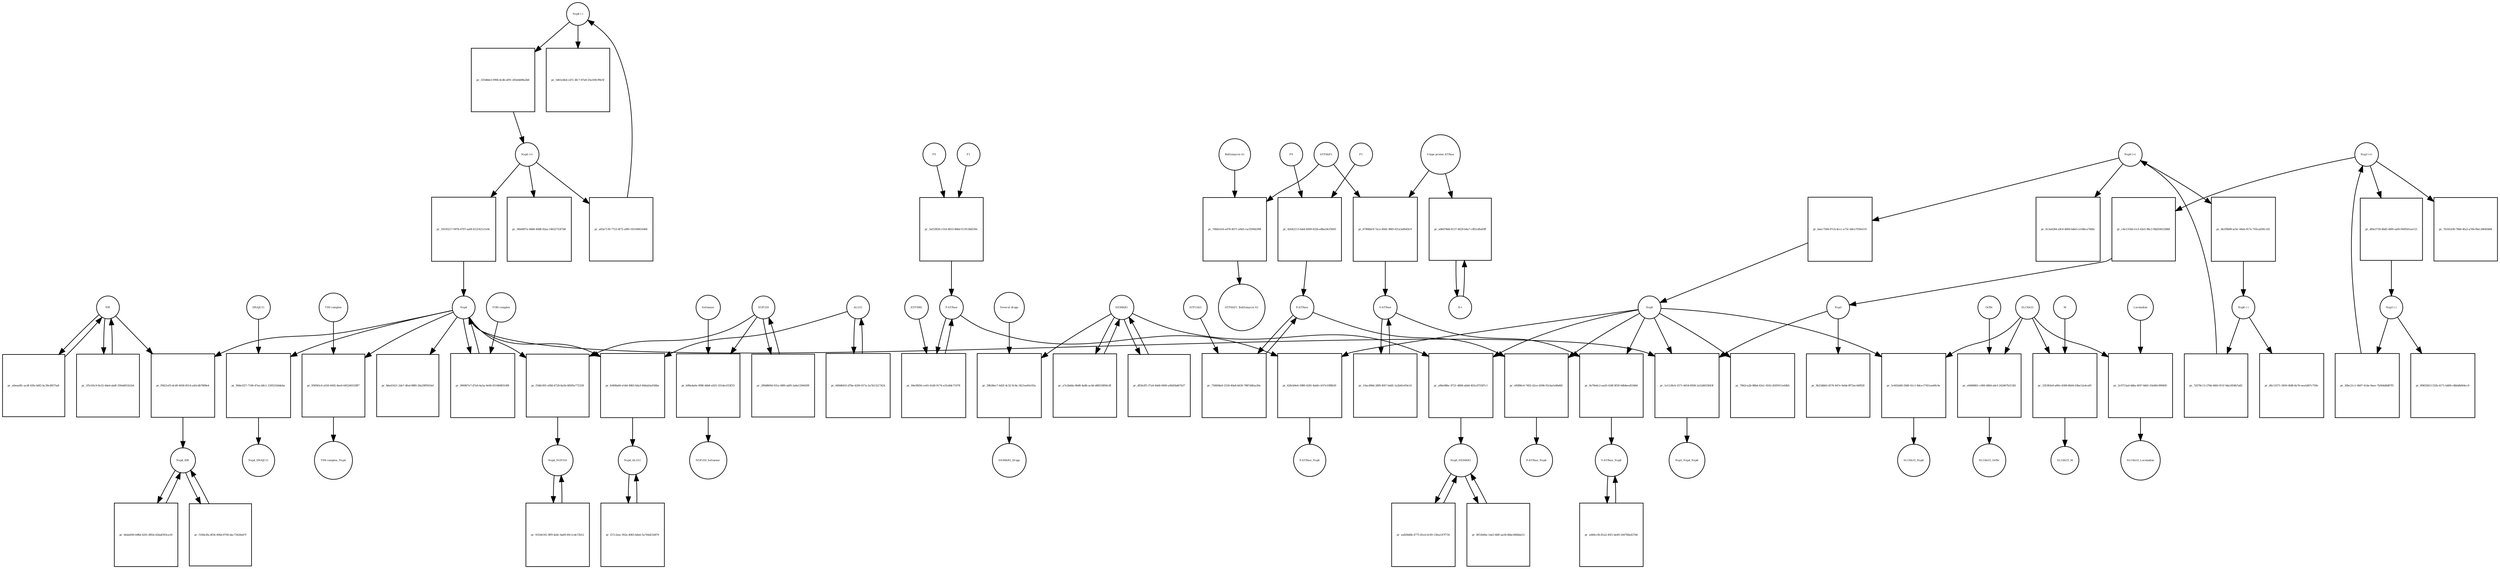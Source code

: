 strict digraph  {
"Nsp4 (-)" [annotation=urn_miriam_pubmed_32353859, bipartite=0, cls="nucleic acid feature", fontsize=4, label="Nsp4 (-)", shape=circle];
"pr_33548de3-f90b-4cdb-af91-283ebb98a2b6" [annotation="", bipartite=1, cls=process, fontsize=4, label="pr_33548de3-f90b-4cdb-af91-283ebb98a2b6", shape=square];
"Nsp4 (+)" [annotation=urn_miriam_pubmed_32353859, bipartite=0, cls="nucleic acid feature", fontsize=4, label="Nsp4 (+)", shape=circle];
"pr_18193217-0978-4707-aa0f-612142121e9c" [annotation="", bipartite=1, cls=process, fontsize=4, label="pr_18193217-0978-4707-aa0f-612142121e9c", shape=square];
Nsp4 [annotation="urn_miriam_ncbiprotein_BCD58761|urn_miriam_taxonomy_2697049", bipartite=0, cls=macromolecule, fontsize=4, label=Nsp4, shape=circle];
"pr_8da41621-2de7-4fed-88f6-30a29f9503ef" [annotation="", bipartite=1, cls=process, fontsize=4, label="pr_8da41621-2de7-4fed-88f6-30a29f9503ef", shape=square];
"pr_366d497a-0d68-40d8-92aa-14632753f7d8" [annotation="", bipartite=1, cls=process, fontsize=4, label="pr_366d497a-0d68-40d8-92aa-14632753f7d8", shape=square];
"pr_f9421ef3-dcd9-4036-8514-a45cdb7889e4" [annotation="", bipartite=1, cls=process, fontsize=4, label="pr_f9421ef3-dcd9-4036-8514-a45cdb7889e4", shape=square];
IDE [annotation="urn_miriam_uniprot_P14735|urn_miriam_pubmed_32353859|urn_miriam_doi_10.1210%2Fmend-4-8-1125|urn_miriam_taxonomy_10116", bipartite=0, cls=macromolecule, fontsize=4, label=IDE, shape=circle];
Nsp4_IDE [annotation="", bipartite=0, cls=complex, fontsize=4, label=Nsp4_IDE, shape=circle];
"pr_f169a3fa-df34-494d-8700-dac73426e67f" [annotation="", bipartite=1, cls=process, fontsize=4, label="pr_f169a3fa-df34-494d-8700-dac73426e67f", shape=square];
"pr_f548c001-ef8d-4728-8a5b-6f695e772328" [annotation="", bipartite=1, cls=process, fontsize=4, label="pr_f548c001-ef8d-4728-8a5b-6f695e772328", shape=square];
NUP210 [annotation="urn_miriam_uniprot_Q8TEM1|urn_miriam_pubmed_14517331", bipartite=0, cls=macromolecule, fontsize=4, label=NUP210, shape=circle];
Nsp4_NUP210 [annotation=urn_miriam_pubmed_14517331, bipartite=0, cls=complex, fontsize=4, label=Nsp4_NUP210, shape=circle];
"pr_bfabef60-b98d-4201-885d-42ba8393ca18" [annotation="", bipartite=1, cls=process, fontsize=4, label="pr_bfabef60-b98d-4201-885d-42ba8393ca18", shape=square];
"pr_90de1f27-7184-47ea-b8c1-159521b9deba" [annotation="", bipartite=1, cls=process, fontsize=4, label="pr_90de1f27-7184-47ea-b8c1-159521b9deba", shape=square];
DNAJC11 [annotation="urn_miriam_uniprot_Q9NVH1|urn_miriam_pubmed_32353859|urn_miriam_pubmed_25997101", bipartite=0, cls=macromolecule, fontsize=4, label=DNAJC11, shape=circle];
Nsp4_DNAJC11 [annotation="urn_miriam_pubmed_25997101|urn_miriam_pubmed_32353859", bipartite=0, cls=complex, fontsize=4, label=Nsp4_DNAJC11, shape=circle];
"pr_931b6145-3ff9-4a8c-ba69-49c1cde72b12" [annotation="", bipartite=1, cls=process, fontsize=4, label="pr_931b6145-3ff9-4a8c-ba69-49c1cde72b12", shape=square];
"pr_fe808a66-e54d-4983-b9a3-40dab5a936be" [annotation="", bipartite=1, cls=process, fontsize=4, label="pr_fe808a66-e54d-4983-b9a3-40dab5a936be", shape=square];
ALG11 [annotation="urn_miriam_uniprot_Q2TAA5|urn_miriam_pubmed_20080937", bipartite=0, cls=macromolecule, fontsize=4, label=ALG11, shape=circle];
Nsp4_ALG11 [annotation=urn_miriam_pubmed_20080937, bipartite=0, cls=complex, fontsize=4, label=Nsp4_ALG11, shape=circle];
"pr_a83a7130-7723-4f72-a9f6-163180616466" [annotation="", bipartite=1, cls=process, fontsize=4, label="pr_a83a7130-7723-4f72-a9f6-163180616466", shape=square];
"pr_5461e4b4-cd7c-4fc7-87a8-25a169c99e5f" [annotation="", bipartite=1, cls=process, fontsize=4, label="pr_5461e4b4-cd7c-4fc7-87a8-25a169c99e5f", shape=square];
"Nsp6 (-)" [annotation=urn_miriam_pubmed_32353859, bipartite=0, cls="nucleic acid feature", fontsize=4, label="Nsp6 (-)", shape=circle];
"pr_7d378c13-27bb-46fd-911f-9da1854b7a82" [annotation="", bipartite=1, cls=process, fontsize=4, label="pr_7d378c13-27bb-46fd-911f-9da1854b7a82", shape=square];
"Nsp6 (+)" [annotation=urn_miriam_pubmed_32353859, bipartite=0, cls="nucleic acid feature", fontsize=4, label="Nsp6 (+)", shape=circle];
"pr_baec7584-97cb-4ccc-a73c-b8ce7f39e519" [annotation="", bipartite=1, cls=process, fontsize=4, label="pr_baec7584-97cb-4ccc-a73c-b8ce7f39e519", shape=square];
Nsp6 [annotation="urn_miriam_taxonomy_2697049|urn_miriam_pubmed_32353859", bipartite=0, cls=macromolecule, fontsize=4, label=Nsp6, shape=circle];
"pr_7862ca2b-88bd-43e1-9242-d505911e0db5" [annotation="", bipartite=1, cls=process, fontsize=4, label="pr_7862ca2b-88bd-43e1-9242-d505911e0db5", shape=square];
"pr_0c3a4284-a9c0-4660-bde0-ce54bca74d6c" [annotation="", bipartite=1, cls=process, fontsize=4, label="pr_0c3a4284-a9c0-4660-bde0-ce54bca74d6c", shape=square];
"pr_428cb9e6-5980-4281-8ab8-c037e10f8b59" [annotation="", bipartite=1, cls=process, fontsize=4, label="pr_428cb9e6-5980-4281-8ab8-c037e10f8b59", shape=square];
"F-ATPase" [annotation=urn_miriam_uniprot_O75964, bipartite=0, cls=complex, fontsize=4, label="F-ATPase", shape=circle];
"F-ATPase_Nsp6" [annotation="", bipartite=0, cls=complex, fontsize=4, label="F-ATPase_Nsp6", shape=circle];
"pr_ef6f86c4-7492-42ce-b596-92cba5e8bd65" [annotation="", bipartite=1, cls=process, fontsize=4, label="pr_ef6f86c4-7492-42ce-b596-92cba5e8bd65", shape=square];
"P-ATPase" [annotation="", bipartite=0, cls=complex, fontsize=4, label="P-ATPase", shape=circle];
"P-ATPase_Nsp6" [annotation="", bipartite=0, cls=complex, fontsize=4, label="P-ATPase_Nsp6", shape=circle];
"pr_a9be98bc-9721-4808-abb4-403cd75587c1" [annotation="", bipartite=1, cls=process, fontsize=4, label="pr_a9be98bc-9721-4808-abb4-403cd75587c1", shape=square];
SIGMAR1 [annotation="urn_miriam_uniprot_Q99720|urn_miriam_doi_10.1074%2Fjbc.272.43.27107|urn_miriam_pubmed_32353859|urn_miriam_pubmed_10406945", bipartite=0, cls=macromolecule, fontsize=4, label=SIGMAR1, shape=circle];
Nsp6_SIGMAR1 [annotation=urn_miriam_pubmed_10406945, bipartite=0, cls=complex, fontsize=4, label=Nsp6_SIGMAR1, shape=circle];
"pr_8f51b66e-1da5-4bff-aa58-8bbc066bbe53" [annotation="", bipartite=1, cls=process, fontsize=4, label="pr_8f51b66e-1da5-4bff-aa58-8bbc066bbe53", shape=square];
"pr_9e78e6c2-aed3-434f-8f30-0db8eed5348d" [annotation="", bipartite=1, cls=process, fontsize=4, label="pr_9e78e6c2-aed3-434f-8f30-0db8eed5348d", shape=square];
"V-ATPase" [annotation=urn_miriam_uniprot_Q15904, bipartite=0, cls=complex, fontsize=4, label="V-ATPase", shape=circle];
"V-ATPase_Nsp6" [annotation=urn_miriam_uniprot_Q15904, bipartite=0, cls=complex, fontsize=4, label="V-ATPase_Nsp6", shape=circle];
"pr_4b1f9b09-acbc-44eb-917e-705cad30c1d3" [annotation="", bipartite=1, cls=process, fontsize=4, label="pr_4b1f9b09-acbc-44eb-917e-705cad30c1d3", shape=square];
"pr_d0c15571-5850-4fd8-8a76-eea5d07c759e" [annotation="", bipartite=1, cls=process, fontsize=4, label="pr_d0c15571-5850-4fd8-8a76-eea5d07c759e", shape=square];
"pr_95f945c4-a556-4492-8ee9-64524051f8f7" [annotation="", bipartite=1, cls=process, fontsize=4, label="pr_95f945c4-a556-4492-8ee9-64524051f8f7", shape=square];
"TIM complex" [annotation="", bipartite=0, cls=complex, fontsize=4, label="TIM complex", shape=circle];
"TIM complex_Nsp4" [annotation=urn_miriam_pubmed_32353859, bipartite=0, cls=complex, fontsize=4, label="TIM complex_Nsp4", shape=circle];
"pr_a0eea0fc-acdf-43fa-b6f2-bc39cdf475a8" [annotation="", bipartite=1, cls=process, fontsize=4, label="pr_a0eea0fc-acdf-43fa-b6f2-bc39cdf475a8", shape=square];
"Nsp3 (-)" [annotation=urn_miriam_pubmed_32353859, bipartite=0, cls="nucleic acid feature", fontsize=4, label="Nsp3 (-)", shape=circle];
"pr_30bc21c1-0b07-41de-9aee-7b564d8d87f5" [annotation="", bipartite=1, cls=process, fontsize=4, label="pr_30bc21c1-0b07-41de-9aee-7b564d8d87f5", shape=square];
"Nsp3 (+)" [annotation=urn_miriam_pubmed_32353859, bipartite=0, cls="nucleic acid feature", fontsize=4, label="Nsp3 (+)", shape=circle];
"pr_df4e3730-4bd5-48f4-aaf6-f449541ae121" [annotation="", bipartite=1, cls=process, fontsize=4, label="pr_df4e3730-4bd5-48f4-aaf6-f449541ae121", shape=square];
"pr_c4e1318d-e1cf-42e5-9bc2-f8d2045328b8" [annotation="", bipartite=1, cls=process, fontsize=4, label="pr_c4e1318d-e1cf-42e5-9bc2-f8d2045328b8", shape=square];
Nsp3 [annotation="urn_miriam_taxonomy_2697049|urn_miriam_pubmed_32353859", bipartite=0, cls=macromolecule, fontsize=4, label=Nsp3, shape=circle];
"pr_89835813-f32b-4171-b489-c8b6db064cc9" [annotation="", bipartite=1, cls=process, fontsize=4, label="pr_89835813-f32b-4171-b489-c8b6db064cc9", shape=square];
"pr_7b161d36-78d4-4fa3-a76b-f6ec266458d4" [annotation="", bipartite=1, cls=process, fontsize=4, label="pr_7b161d36-78d4-4fa3-a76b-f6ec266458d4", shape=square];
"pr_9b33db83-d576-447e-9ebb-9f72ec44f928" [annotation="", bipartite=1, cls=process, fontsize=4, label="pr_9b33db83-d576-447e-9ebb-9f72ec44f928", shape=square];
"pr_1e1128cb-5571-4654-8508-2a52d655843f" [annotation="", bipartite=1, cls=process, fontsize=4, label="pr_1e1128cb-5571-4654-8508-2a52d655843f", shape=square];
Nsp3_Nsp4_Nsp6 [annotation="urn_miriam_pubmed_32353859|urn_miriam_pubmed_29128390|urn_miriam_doi_10.1016%2Fj.virol.2017.07.019|urn_miriam_taxonomy_694009", bipartite=0, cls=complex, fontsize=4, label=Nsp3_Nsp4_Nsp6, shape=circle];
"pr_b99a4a0e-0f88-44b8-a925-331dec033f33" [annotation="", bipartite=1, cls=process, fontsize=4, label="pr_b99a4a0e-0f88-44b8-a925-331dec033f33", shape=square];
Selinexor [annotation=urn_miriam_pubmed_32353859, bipartite=0, cls="simple chemical", fontsize=4, label=Selinexor, shape=circle];
NUP210_Selinexor [annotation=urn_miriam_pubmed_32353859, bipartite=0, cls=complex, fontsize=4, label=NUP210_Selinexor, shape=circle];
"pr_5c602d48-29d0-41c1-8dce-f7451ee69c0e" [annotation="", bipartite=1, cls=process, fontsize=4, label="pr_5c602d48-29d0-41c1-8dce-f7451ee69c0e", shape=square];
SLC6A15 [annotation="urn_miriam_pubmed_32353859|urn_miriam_uniprot_Q8IY34", bipartite=0, cls=macromolecule, fontsize=4, label=SLC6A15, shape=circle];
SLC6A15_Nsp6 [annotation=urn_miriam_pubmed_32353859, bipartite=0, cls=complex, fontsize=4, label=SLC6A15_Nsp6, shape=circle];
"pr_e8468861-c000-48b0-a6cf-242467b313fd" [annotation="", bipartite=1, cls=process, fontsize=4, label="pr_e8468861-c000-48b0-a6cf-242467b313fd", shape=square];
Orf9c [annotation=urn_miriam_taxonomy_2697049, bipartite=0, cls=macromolecule, fontsize=4, label=Orf9c, shape=circle];
SLC6A15_Orf9c [annotation=urn_miriam_pubmed_32353859, bipartite=0, cls=complex, fontsize=4, label=SLC6A15_Orf9c, shape=circle];
"pr_335383e9-a80e-4308-8b04-03be12e4cef6" [annotation="", bipartite=1, cls=process, fontsize=4, label="pr_335383e9-a80e-4308-8b04-03be12e4cef6", shape=square];
M [annotation=urn_miriam_taxonomy_2697049, bipartite=0, cls=macromolecule, fontsize=4, label=M, shape=circle];
SLC6A15_M [annotation=urn_miriam_pubmed_32353859, bipartite=0, cls=complex, fontsize=4, label=SLC6A15_M, shape=circle];
"pr_3c0713ad-4dba-4f47-b8d1-03e80c099495" [annotation="", bipartite=1, cls=process, fontsize=4, label="pr_3c0713ad-4dba-4f47-b8d1-03e80c099495", shape=square];
Loratadine [annotation=urn_miriam_pubmed_123134323, bipartite=0, cls="simple chemical", fontsize=4, label=Loratadine, shape=circle];
SLC6A15_Loratadine [annotation="", bipartite=0, cls=complex, fontsize=4, label=SLC6A15_Loratadine, shape=circle];
ATP6AP1 [annotation="urn_miriam_uniprot_Q15904|urn_miriam_pubmed_27231034", bipartite=0, cls=macromolecule, fontsize=4, label=ATP6AP1, shape=circle];
"pr_70b0cb16-a478-4071-a9a9-cacf2944299f" [annotation="", bipartite=1, cls=process, fontsize=4, label="pr_70b0cb16-a478-4071-a9a9-cacf2944299f", shape=square];
"Bafilomycin A1" [annotation="", bipartite=0, cls="simple chemical", fontsize=4, label="Bafilomycin A1", shape=circle];
"ATP6AP1_Bafilomycin A1" [annotation="", bipartite=0, cls=complex, fontsize=4, label="ATP6AP1_Bafilomycin A1", shape=circle];
"Several drugs" [annotation="", bipartite=0, cls="simple chemical", fontsize=4, label="Several drugs", shape=circle];
"pr_39b38ec7-6d2f-4c32-9c9a-3421ee65c05a" [annotation="", bipartite=1, cls=process, fontsize=4, label="pr_39b38ec7-6d2f-4c32-9c9a-3421ee65c05a", shape=square];
SIGMAR1_Drugs [annotation=urn_miriam_pubmed_32353859, bipartite=0, cls=complex, fontsize=4, label=SIGMAR1_Drugs, shape=circle];
"pr_990907e7-d7a9-4a5a-9e94-0516698314f8" [annotation="", bipartite=1, cls=process, fontsize=4, label="pr_990907e7-d7a9-4a5a-9e94-0516698314f8", shape=square];
"TOM complex" [annotation="", bipartite=0, cls=complex, fontsize=4, label="TOM complex", shape=circle];
ATP13A3 [annotation=urn_miriam_uniprot_Q9H7F0, bipartite=0, cls=macromolecule, fontsize=4, label=ATP13A3, shape=circle];
"pr_750608a9-2530-40a8-b630-7887d4faa30e" [annotation="", bipartite=1, cls=process, fontsize=4, label="pr_750608a9-2530-40a8-b630-7887d4faa30e", shape=square];
P1 [annotation="", bipartite=0, cls=complex, fontsize=4, label=P1, shape=circle];
"pr_42642113-fab4-4009-822b-e8ba24cf3693" [annotation="", bipartite=1, cls=process, fontsize=4, label="pr_42642113-fab4-4009-822b-e8ba24cf3693", shape=square];
P0 [annotation="", bipartite=0, cls=complex, fontsize=4, label=P0, shape=circle];
"pr_289d869d-931a-48f6-abf0-2a6e129445f8" [annotation="", bipartite=1, cls=process, fontsize=4, label="pr_289d869d-931a-48f6-abf0-2a6e129445f8", shape=square];
"pr_1f5c65c9-0e32-44ed-abdf-1f9eb851b1b4" [annotation="", bipartite=1, cls=process, fontsize=4, label="pr_1f5c65c9-0e32-44ed-abdf-1f9eb851b1b4", shape=square];
"pr_a7e2bdda-9b08-4a8b-ac4d-d48518f60c8f" [annotation="", bipartite=1, cls=process, fontsize=4, label="pr_a7e2bdda-9b08-4a8b-ac4d-d48518f60c8f", shape=square];
"pr_df56cff1-f7a4-44d4-9490-a00d5bd67b37" [annotation="", bipartite=1, cls=process, fontsize=4, label="pr_df56cff1-f7a4-44d4-9490-a00d5bd67b37", shape=square];
"pr_ea828d6b-4775-45cd-b149-13fea147f734" [annotation="", bipartite=1, cls=process, fontsize=4, label="pr_ea828d6b-4775-45cd-b149-13fea147f734", shape=square];
"pr_f27c2eec-f02e-4083-b8a6-5a744d21b879" [annotation="", bipartite=1, cls=process, fontsize=4, label="pr_f27c2eec-f02e-4083-b8a6-5a744d21b879", shape=square];
"pr_669d6455-d7be-4200-917a-5a7b13217424" [annotation="", bipartite=1, cls=process, fontsize=4, label="pr_669d6455-d7be-4200-917a-5a7b13217424", shape=square];
"H+" [annotation="urn_miriam_obo.chebi_CHEBI%3A15378", bipartite=0, cls="simple chemical", fontsize=4, label="H+", shape=circle];
"pr_ad6d78dd-8137-4629-b4a7-c8f2cdfad3ff" [annotation="", bipartite=1, cls=process, fontsize=4, label="pr_ad6d78dd-8137-4629-b4a7-c8f2cdfad3ff", shape=square];
"V-type proton ATPase" [annotation="urn_miriam_obo.go_GO%3A0046611", bipartite=0, cls=complex, fontsize=4, label="V-type proton ATPase", shape=circle];
"pr_6790bbc9-7ace-40d1-96f0-921a3a80d3c9" [annotation="", bipartite=1, cls=process, fontsize=4, label="pr_6790bbc9-7ace-40d1-96f0-921a3a80d3c9", shape=square];
"pr_10acd96d-28f8-4f47-b4d5-1a2b41e93e14" [annotation="", bipartite=1, cls=process, fontsize=4, label="pr_10acd96d-28f8-4f47-b4d5-1a2b41e93e14", shape=square];
"pr_a446ccfb-81a2-45f1-be49-544708a437b6" [annotation="", bipartite=1, cls=process, fontsize=4, label="pr_a446ccfb-81a2-45f1-be49-544708a437b6", shape=square];
ATP5MG [annotation=urn_miriam_uniprot_O75964, bipartite=0, cls=macromolecule, fontsize=4, label=ATP5MG, shape=circle];
"pr_94e3f656-ce65-41d0-9174-a31e8dc71078" [annotation="", bipartite=1, cls=process, fontsize=4, label="pr_94e3f656-ce65-41d0-9174-a31e8dc71078", shape=square];
F1 [annotation="", bipartite=0, cls=complex, fontsize=4, label=F1, shape=circle];
"pr_5af33826-c51d-4833-86bd-f119136d330c" [annotation="", bipartite=1, cls=process, fontsize=4, label="pr_5af33826-c51d-4833-86bd-f119136d330c", shape=square];
F0 [annotation="", bipartite=0, cls=complex, fontsize=4, label=F0, shape=circle];
"Nsp4 (-)" -> "pr_33548de3-f90b-4cdb-af91-283ebb98a2b6"  [annotation="", interaction_type=consumption];
"Nsp4 (-)" -> "pr_5461e4b4-cd7c-4fc7-87a8-25a169c99e5f"  [annotation="", interaction_type=consumption];
"pr_33548de3-f90b-4cdb-af91-283ebb98a2b6" -> "Nsp4 (+)"  [annotation="", interaction_type=production];
"Nsp4 (+)" -> "pr_18193217-0978-4707-aa0f-612142121e9c"  [annotation="", interaction_type=consumption];
"Nsp4 (+)" -> "pr_366d497a-0d68-40d8-92aa-14632753f7d8"  [annotation="", interaction_type=consumption];
"Nsp4 (+)" -> "pr_a83a7130-7723-4f72-a9f6-163180616466"  [annotation="", interaction_type=consumption];
"pr_18193217-0978-4707-aa0f-612142121e9c" -> Nsp4  [annotation="", interaction_type=production];
Nsp4 -> "pr_8da41621-2de7-4fed-88f6-30a29f9503ef"  [annotation="", interaction_type=consumption];
Nsp4 -> "pr_f9421ef3-dcd9-4036-8514-a45cdb7889e4"  [annotation="", interaction_type=consumption];
Nsp4 -> "pr_f548c001-ef8d-4728-8a5b-6f695e772328"  [annotation="", interaction_type=consumption];
Nsp4 -> "pr_90de1f27-7184-47ea-b8c1-159521b9deba"  [annotation="", interaction_type=consumption];
Nsp4 -> "pr_fe808a66-e54d-4983-b9a3-40dab5a936be"  [annotation="", interaction_type=consumption];
Nsp4 -> "pr_95f945c4-a556-4492-8ee9-64524051f8f7"  [annotation="", interaction_type=consumption];
Nsp4 -> "pr_1e1128cb-5571-4654-8508-2a52d655843f"  [annotation="", interaction_type=consumption];
Nsp4 -> "pr_990907e7-d7a9-4a5a-9e94-0516698314f8"  [annotation="", interaction_type=consumption];
"pr_f9421ef3-dcd9-4036-8514-a45cdb7889e4" -> Nsp4_IDE  [annotation="", interaction_type=production];
IDE -> "pr_f9421ef3-dcd9-4036-8514-a45cdb7889e4"  [annotation="", interaction_type=consumption];
IDE -> "pr_a0eea0fc-acdf-43fa-b6f2-bc39cdf475a8"  [annotation="", interaction_type=consumption];
IDE -> "pr_1f5c65c9-0e32-44ed-abdf-1f9eb851b1b4"  [annotation="", interaction_type=consumption];
Nsp4_IDE -> "pr_f169a3fa-df34-494d-8700-dac73426e67f"  [annotation="", interaction_type=consumption];
Nsp4_IDE -> "pr_bfabef60-b98d-4201-885d-42ba8393ca18"  [annotation="", interaction_type=consumption];
"pr_f169a3fa-df34-494d-8700-dac73426e67f" -> Nsp4_IDE  [annotation="", interaction_type=production];
"pr_f548c001-ef8d-4728-8a5b-6f695e772328" -> Nsp4_NUP210  [annotation="", interaction_type=production];
NUP210 -> "pr_f548c001-ef8d-4728-8a5b-6f695e772328"  [annotation="", interaction_type=consumption];
NUP210 -> "pr_b99a4a0e-0f88-44b8-a925-331dec033f33"  [annotation="", interaction_type=consumption];
NUP210 -> "pr_289d869d-931a-48f6-abf0-2a6e129445f8"  [annotation="", interaction_type=consumption];
Nsp4_NUP210 -> "pr_931b6145-3ff9-4a8c-ba69-49c1cde72b12"  [annotation="", interaction_type=consumption];
"pr_bfabef60-b98d-4201-885d-42ba8393ca18" -> Nsp4_IDE  [annotation="", interaction_type=production];
"pr_90de1f27-7184-47ea-b8c1-159521b9deba" -> Nsp4_DNAJC11  [annotation="", interaction_type=production];
DNAJC11 -> "pr_90de1f27-7184-47ea-b8c1-159521b9deba"  [annotation="", interaction_type=consumption];
"pr_931b6145-3ff9-4a8c-ba69-49c1cde72b12" -> Nsp4_NUP210  [annotation="", interaction_type=production];
"pr_fe808a66-e54d-4983-b9a3-40dab5a936be" -> Nsp4_ALG11  [annotation="", interaction_type=production];
ALG11 -> "pr_fe808a66-e54d-4983-b9a3-40dab5a936be"  [annotation="", interaction_type=consumption];
ALG11 -> "pr_669d6455-d7be-4200-917a-5a7b13217424"  [annotation="", interaction_type=consumption];
Nsp4_ALG11 -> "pr_f27c2eec-f02e-4083-b8a6-5a744d21b879"  [annotation="", interaction_type=consumption];
"pr_a83a7130-7723-4f72-a9f6-163180616466" -> "Nsp4 (-)"  [annotation="", interaction_type=production];
"Nsp6 (-)" -> "pr_7d378c13-27bb-46fd-911f-9da1854b7a82"  [annotation="", interaction_type=consumption];
"Nsp6 (-)" -> "pr_d0c15571-5850-4fd8-8a76-eea5d07c759e"  [annotation="", interaction_type=consumption];
"pr_7d378c13-27bb-46fd-911f-9da1854b7a82" -> "Nsp6 (+)"  [annotation="", interaction_type=production];
"Nsp6 (+)" -> "pr_baec7584-97cb-4ccc-a73c-b8ce7f39e519"  [annotation="", interaction_type=consumption];
"Nsp6 (+)" -> "pr_0c3a4284-a9c0-4660-bde0-ce54bca74d6c"  [annotation="", interaction_type=consumption];
"Nsp6 (+)" -> "pr_4b1f9b09-acbc-44eb-917e-705cad30c1d3"  [annotation="", interaction_type=consumption];
"pr_baec7584-97cb-4ccc-a73c-b8ce7f39e519" -> Nsp6  [annotation="", interaction_type=production];
Nsp6 -> "pr_7862ca2b-88bd-43e1-9242-d505911e0db5"  [annotation="", interaction_type=consumption];
Nsp6 -> "pr_428cb9e6-5980-4281-8ab8-c037e10f8b59"  [annotation="", interaction_type=consumption];
Nsp6 -> "pr_ef6f86c4-7492-42ce-b596-92cba5e8bd65"  [annotation="", interaction_type=consumption];
Nsp6 -> "pr_a9be98bc-9721-4808-abb4-403cd75587c1"  [annotation="", interaction_type=consumption];
Nsp6 -> "pr_9e78e6c2-aed3-434f-8f30-0db8eed5348d"  [annotation="", interaction_type=consumption];
Nsp6 -> "pr_1e1128cb-5571-4654-8508-2a52d655843f"  [annotation="", interaction_type=consumption];
Nsp6 -> "pr_5c602d48-29d0-41c1-8dce-f7451ee69c0e"  [annotation="", interaction_type=consumption];
"pr_428cb9e6-5980-4281-8ab8-c037e10f8b59" -> "F-ATPase_Nsp6"  [annotation="", interaction_type=production];
"F-ATPase" -> "pr_428cb9e6-5980-4281-8ab8-c037e10f8b59"  [annotation="", interaction_type=consumption];
"F-ATPase" -> "pr_94e3f656-ce65-41d0-9174-a31e8dc71078"  [annotation="", interaction_type=consumption];
"pr_ef6f86c4-7492-42ce-b596-92cba5e8bd65" -> "P-ATPase_Nsp6"  [annotation="", interaction_type=production];
"P-ATPase" -> "pr_ef6f86c4-7492-42ce-b596-92cba5e8bd65"  [annotation="", interaction_type=consumption];
"P-ATPase" -> "pr_750608a9-2530-40a8-b630-7887d4faa30e"  [annotation="", interaction_type=consumption];
"pr_a9be98bc-9721-4808-abb4-403cd75587c1" -> Nsp6_SIGMAR1  [annotation="", interaction_type=production];
SIGMAR1 -> "pr_a9be98bc-9721-4808-abb4-403cd75587c1"  [annotation="", interaction_type=consumption];
SIGMAR1 -> "pr_39b38ec7-6d2f-4c32-9c9a-3421ee65c05a"  [annotation="", interaction_type=consumption];
SIGMAR1 -> "pr_a7e2bdda-9b08-4a8b-ac4d-d48518f60c8f"  [annotation="", interaction_type=consumption];
SIGMAR1 -> "pr_df56cff1-f7a4-44d4-9490-a00d5bd67b37"  [annotation="", interaction_type=consumption];
Nsp6_SIGMAR1 -> "pr_8f51b66e-1da5-4bff-aa58-8bbc066bbe53"  [annotation="", interaction_type=consumption];
Nsp6_SIGMAR1 -> "pr_ea828d6b-4775-45cd-b149-13fea147f734"  [annotation="", interaction_type=consumption];
"pr_8f51b66e-1da5-4bff-aa58-8bbc066bbe53" -> Nsp6_SIGMAR1  [annotation="", interaction_type=production];
"pr_9e78e6c2-aed3-434f-8f30-0db8eed5348d" -> "V-ATPase_Nsp6"  [annotation="", interaction_type=production];
"V-ATPase" -> "pr_9e78e6c2-aed3-434f-8f30-0db8eed5348d"  [annotation="", interaction_type=consumption];
"V-ATPase" -> "pr_10acd96d-28f8-4f47-b4d5-1a2b41e93e14"  [annotation="", interaction_type=consumption];
"V-ATPase_Nsp6" -> "pr_a446ccfb-81a2-45f1-be49-544708a437b6"  [annotation="", interaction_type=consumption];
"pr_4b1f9b09-acbc-44eb-917e-705cad30c1d3" -> "Nsp6 (-)"  [annotation="", interaction_type=production];
"pr_95f945c4-a556-4492-8ee9-64524051f8f7" -> "TIM complex_Nsp4"  [annotation="", interaction_type=production];
"TIM complex" -> "pr_95f945c4-a556-4492-8ee9-64524051f8f7"  [annotation="", interaction_type=consumption];
"pr_a0eea0fc-acdf-43fa-b6f2-bc39cdf475a8" -> IDE  [annotation="", interaction_type=production];
"Nsp3 (-)" -> "pr_30bc21c1-0b07-41de-9aee-7b564d8d87f5"  [annotation="", interaction_type=consumption];
"Nsp3 (-)" -> "pr_89835813-f32b-4171-b489-c8b6db064cc9"  [annotation="", interaction_type=consumption];
"pr_30bc21c1-0b07-41de-9aee-7b564d8d87f5" -> "Nsp3 (+)"  [annotation="", interaction_type=production];
"Nsp3 (+)" -> "pr_df4e3730-4bd5-48f4-aaf6-f449541ae121"  [annotation="", interaction_type=consumption];
"Nsp3 (+)" -> "pr_c4e1318d-e1cf-42e5-9bc2-f8d2045328b8"  [annotation="", interaction_type=consumption];
"Nsp3 (+)" -> "pr_7b161d36-78d4-4fa3-a76b-f6ec266458d4"  [annotation="", interaction_type=consumption];
"pr_df4e3730-4bd5-48f4-aaf6-f449541ae121" -> "Nsp3 (-)"  [annotation="", interaction_type=production];
"pr_c4e1318d-e1cf-42e5-9bc2-f8d2045328b8" -> Nsp3  [annotation="", interaction_type=production];
Nsp3 -> "pr_9b33db83-d576-447e-9ebb-9f72ec44f928"  [annotation="", interaction_type=consumption];
Nsp3 -> "pr_1e1128cb-5571-4654-8508-2a52d655843f"  [annotation="", interaction_type=consumption];
"pr_1e1128cb-5571-4654-8508-2a52d655843f" -> Nsp3_Nsp4_Nsp6  [annotation="", interaction_type=production];
"pr_b99a4a0e-0f88-44b8-a925-331dec033f33" -> NUP210_Selinexor  [annotation="", interaction_type=production];
Selinexor -> "pr_b99a4a0e-0f88-44b8-a925-331dec033f33"  [annotation="", interaction_type=consumption];
"pr_5c602d48-29d0-41c1-8dce-f7451ee69c0e" -> SLC6A15_Nsp6  [annotation="", interaction_type=production];
SLC6A15 -> "pr_5c602d48-29d0-41c1-8dce-f7451ee69c0e"  [annotation="", interaction_type=consumption];
SLC6A15 -> "pr_e8468861-c000-48b0-a6cf-242467b313fd"  [annotation="", interaction_type=consumption];
SLC6A15 -> "pr_335383e9-a80e-4308-8b04-03be12e4cef6"  [annotation="", interaction_type=consumption];
SLC6A15 -> "pr_3c0713ad-4dba-4f47-b8d1-03e80c099495"  [annotation="", interaction_type=consumption];
"pr_e8468861-c000-48b0-a6cf-242467b313fd" -> SLC6A15_Orf9c  [annotation="", interaction_type=production];
Orf9c -> "pr_e8468861-c000-48b0-a6cf-242467b313fd"  [annotation="", interaction_type=consumption];
"pr_335383e9-a80e-4308-8b04-03be12e4cef6" -> SLC6A15_M  [annotation="", interaction_type=production];
M -> "pr_335383e9-a80e-4308-8b04-03be12e4cef6"  [annotation="", interaction_type=consumption];
"pr_3c0713ad-4dba-4f47-b8d1-03e80c099495" -> SLC6A15_Loratadine  [annotation="", interaction_type=production];
Loratadine -> "pr_3c0713ad-4dba-4f47-b8d1-03e80c099495"  [annotation="", interaction_type=consumption];
ATP6AP1 -> "pr_70b0cb16-a478-4071-a9a9-cacf2944299f"  [annotation="", interaction_type=consumption];
ATP6AP1 -> "pr_6790bbc9-7ace-40d1-96f0-921a3a80d3c9"  [annotation="", interaction_type=consumption];
"pr_70b0cb16-a478-4071-a9a9-cacf2944299f" -> "ATP6AP1_Bafilomycin A1"  [annotation="", interaction_type=production];
"Bafilomycin A1" -> "pr_70b0cb16-a478-4071-a9a9-cacf2944299f"  [annotation="", interaction_type=consumption];
"Several drugs" -> "pr_39b38ec7-6d2f-4c32-9c9a-3421ee65c05a"  [annotation="", interaction_type=consumption];
"pr_39b38ec7-6d2f-4c32-9c9a-3421ee65c05a" -> SIGMAR1_Drugs  [annotation="", interaction_type=production];
"pr_990907e7-d7a9-4a5a-9e94-0516698314f8" -> Nsp4  [annotation="", interaction_type=production];
"TOM complex" -> "pr_990907e7-d7a9-4a5a-9e94-0516698314f8"  [annotation="urn_miriam_pubmed_32353859|urn_miriam_taxonomy_2697049", interaction_type=stimulation];
ATP13A3 -> "pr_750608a9-2530-40a8-b630-7887d4faa30e"  [annotation="", interaction_type=consumption];
"pr_750608a9-2530-40a8-b630-7887d4faa30e" -> "P-ATPase"  [annotation="", interaction_type=production];
P1 -> "pr_42642113-fab4-4009-822b-e8ba24cf3693"  [annotation="", interaction_type=consumption];
"pr_42642113-fab4-4009-822b-e8ba24cf3693" -> "P-ATPase"  [annotation="", interaction_type=production];
P0 -> "pr_42642113-fab4-4009-822b-e8ba24cf3693"  [annotation="", interaction_type=consumption];
"pr_289d869d-931a-48f6-abf0-2a6e129445f8" -> NUP210  [annotation="", interaction_type=production];
"pr_1f5c65c9-0e32-44ed-abdf-1f9eb851b1b4" -> IDE  [annotation="", interaction_type=production];
"pr_a7e2bdda-9b08-4a8b-ac4d-d48518f60c8f" -> SIGMAR1  [annotation="", interaction_type=production];
"pr_df56cff1-f7a4-44d4-9490-a00d5bd67b37" -> SIGMAR1  [annotation="", interaction_type=production];
"pr_ea828d6b-4775-45cd-b149-13fea147f734" -> Nsp6_SIGMAR1  [annotation="", interaction_type=production];
"pr_f27c2eec-f02e-4083-b8a6-5a744d21b879" -> Nsp4_ALG11  [annotation="", interaction_type=production];
"pr_669d6455-d7be-4200-917a-5a7b13217424" -> ALG11  [annotation="", interaction_type=production];
"H+" -> "pr_ad6d78dd-8137-4629-b4a7-c8f2cdfad3ff"  [annotation="", interaction_type=consumption];
"pr_ad6d78dd-8137-4629-b4a7-c8f2cdfad3ff" -> "H+"  [annotation="", interaction_type=production];
"V-type proton ATPase" -> "pr_ad6d78dd-8137-4629-b4a7-c8f2cdfad3ff"  [annotation=urn_miriam_pubmed_22335796, interaction_type=catalysis];
"V-type proton ATPase" -> "pr_6790bbc9-7ace-40d1-96f0-921a3a80d3c9"  [annotation="", interaction_type=consumption];
"pr_6790bbc9-7ace-40d1-96f0-921a3a80d3c9" -> "V-ATPase"  [annotation="", interaction_type=production];
"pr_10acd96d-28f8-4f47-b4d5-1a2b41e93e14" -> "V-ATPase"  [annotation="", interaction_type=production];
"pr_a446ccfb-81a2-45f1-be49-544708a437b6" -> "V-ATPase_Nsp6"  [annotation="", interaction_type=production];
ATP5MG -> "pr_94e3f656-ce65-41d0-9174-a31e8dc71078"  [annotation="", interaction_type=consumption];
"pr_94e3f656-ce65-41d0-9174-a31e8dc71078" -> "F-ATPase"  [annotation="", interaction_type=production];
F1 -> "pr_5af33826-c51d-4833-86bd-f119136d330c"  [annotation="", interaction_type=consumption];
"pr_5af33826-c51d-4833-86bd-f119136d330c" -> "F-ATPase"  [annotation="", interaction_type=production];
F0 -> "pr_5af33826-c51d-4833-86bd-f119136d330c"  [annotation="", interaction_type=consumption];
}
